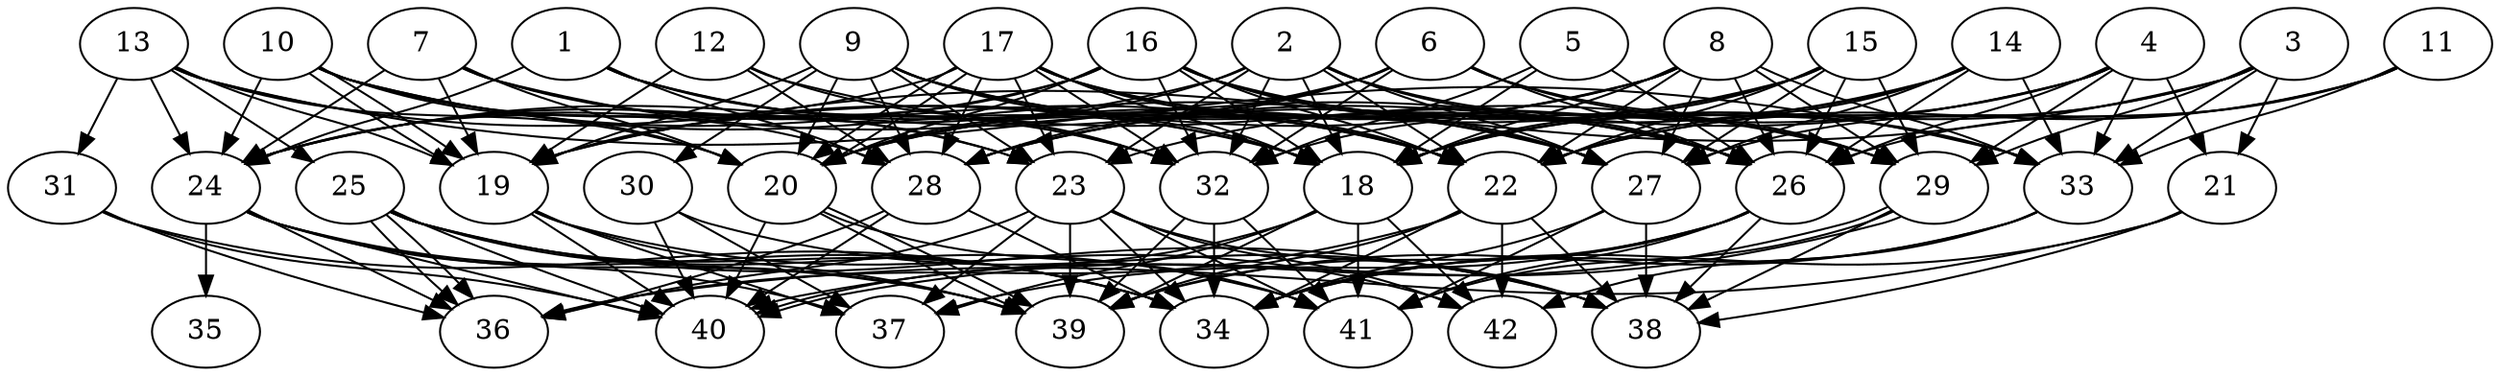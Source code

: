 // DAG (tier=3-complex, mode=data, n=42, ccr=0.527, fat=0.712, density=0.676, regular=0.391, jump=0.294, mindata=4194304, maxdata=33554432)
// DAG automatically generated by daggen at Sun Aug 24 16:33:35 2025
// /home/ermia/Project/Environments/daggen/bin/daggen --dot --ccr 0.527 --fat 0.712 --regular 0.391 --density 0.676 --jump 0.294 --mindata 4194304 --maxdata 33554432 -n 42 
digraph G {
  1 [size="14787820856362652", alpha="0.03", expect_size="7393910428181326"]
  1 -> 18 [size ="347473725882368"]
  1 -> 22 [size ="347473725882368"]
  1 -> 24 [size ="347473725882368"]
  1 -> 28 [size ="347473725882368"]
  1 -> 32 [size ="347473725882368"]
  2 [size="6875944231832470528", alpha="0.12", expect_size="3437972115916235264"]
  2 -> 18 [size ="2762787239493632"]
  2 -> 20 [size ="2762787239493632"]
  2 -> 22 [size ="2762787239493632"]
  2 -> 23 [size ="2762787239493632"]
  2 -> 24 [size ="2762787239493632"]
  2 -> 26 [size ="2762787239493632"]
  2 -> 27 [size ="2762787239493632"]
  2 -> 29 [size ="2762787239493632"]
  2 -> 32 [size ="2762787239493632"]
  3 [size="25806952532899442688", alpha="0.03", expect_size="12903476266449721344"]
  3 -> 18 [size ="8472762188300288"]
  3 -> 19 [size ="8472762188300288"]
  3 -> 21 [size ="8472762188300288"]
  3 -> 22 [size ="8472762188300288"]
  3 -> 29 [size ="8472762188300288"]
  3 -> 33 [size ="8472762188300288"]
  4 [size="21060229813906935808", alpha="0.04", expect_size="10530114906953467904"]
  4 -> 18 [size ="6874987570921472"]
  4 -> 21 [size ="6874987570921472"]
  4 -> 23 [size ="6874987570921472"]
  4 -> 26 [size ="6874987570921472"]
  4 -> 28 [size ="6874987570921472"]
  4 -> 29 [size ="6874987570921472"]
  4 -> 33 [size ="6874987570921472"]
  5 [size="6157911241702669312", alpha="0.20", expect_size="3078955620851334656"]
  5 -> 18 [size ="3080469402877952"]
  5 -> 26 [size ="3080469402877952"]
  5 -> 32 [size ="3080469402877952"]
  6 [size="77079878967733728", alpha="0.08", expect_size="38539939483866864"]
  6 -> 20 [size ="6593120619724800"]
  6 -> 24 [size ="6593120619724800"]
  6 -> 26 [size ="6593120619724800"]
  6 -> 28 [size ="6593120619724800"]
  6 -> 29 [size ="6593120619724800"]
  6 -> 32 [size ="6593120619724800"]
  6 -> 33 [size ="6593120619724800"]
  7 [size="8482536068855629824", alpha="0.03", expect_size="4241268034427814912"]
  7 -> 19 [size ="6329590284812288"]
  7 -> 20 [size ="6329590284812288"]
  7 -> 23 [size ="6329590284812288"]
  7 -> 24 [size ="6329590284812288"]
  7 -> 26 [size ="6329590284812288"]
  7 -> 32 [size ="6329590284812288"]
  8 [size="16628123541795502", alpha="0.03", expect_size="8314061770897751"]
  8 -> 18 [size ="261284679385088"]
  8 -> 19 [size ="261284679385088"]
  8 -> 20 [size ="261284679385088"]
  8 -> 22 [size ="261284679385088"]
  8 -> 26 [size ="261284679385088"]
  8 -> 27 [size ="261284679385088"]
  8 -> 28 [size ="261284679385088"]
  8 -> 29 [size ="261284679385088"]
  8 -> 33 [size ="261284679385088"]
  9 [size="10828359899134558208000", alpha="0.02", expect_size="5414179949567279104000"]
  9 -> 18 [size ="3915601097523200"]
  9 -> 19 [size ="3915601097523200"]
  9 -> 20 [size ="3915601097523200"]
  9 -> 22 [size ="3915601097523200"]
  9 -> 23 [size ="3915601097523200"]
  9 -> 26 [size ="3915601097523200"]
  9 -> 27 [size ="3915601097523200"]
  9 -> 28 [size ="3915601097523200"]
  9 -> 30 [size ="3915601097523200"]
  10 [size="13824884754874502217728", alpha="0.13", expect_size="6912442377437251108864"]
  10 -> 19 [size ="4608196610097152"]
  10 -> 19 [size ="4608196610097152"]
  10 -> 20 [size ="4608196610097152"]
  10 -> 22 [size ="4608196610097152"]
  10 -> 23 [size ="4608196610097152"]
  10 -> 24 [size ="4608196610097152"]
  10 -> 27 [size ="4608196610097152"]
  10 -> 28 [size ="4608196610097152"]
  11 [size="165770784144431872", alpha="0.16", expect_size="82885392072215936"]
  11 -> 22 [size ="8512264680243200"]
  11 -> 26 [size ="8512264680243200"]
  11 -> 27 [size ="8512264680243200"]
  11 -> 33 [size ="8512264680243200"]
  12 [size="27054961036124448", alpha="0.14", expect_size="13527480518062224"]
  12 -> 19 [size ="652126099341312"]
  12 -> 28 [size ="652126099341312"]
  12 -> 29 [size ="652126099341312"]
  12 -> 32 [size ="652126099341312"]
  13 [size="949087720264855191552", alpha="0.01", expect_size="474543860132427595776"]
  13 -> 18 [size ="772611004956672"]
  13 -> 19 [size ="772611004956672"]
  13 -> 20 [size ="772611004956672"]
  13 -> 24 [size ="772611004956672"]
  13 -> 25 [size ="772611004956672"]
  13 -> 31 [size ="772611004956672"]
  13 -> 33 [size ="772611004956672"]
  14 [size="12903001811790594048000", alpha="0.09", expect_size="6451500905895297024000"]
  14 -> 18 [size ="4400991122227200"]
  14 -> 22 [size ="4400991122227200"]
  14 -> 26 [size ="4400991122227200"]
  14 -> 27 [size ="4400991122227200"]
  14 -> 28 [size ="4400991122227200"]
  14 -> 33 [size ="4400991122227200"]
  15 [size="11647276054570711040", alpha="0.15", expect_size="5823638027285355520"]
  15 -> 18 [size ="4613309944823808"]
  15 -> 20 [size ="4613309944823808"]
  15 -> 22 [size ="4613309944823808"]
  15 -> 26 [size ="4613309944823808"]
  15 -> 27 [size ="4613309944823808"]
  15 -> 29 [size ="4613309944823808"]
  15 -> 32 [size ="4613309944823808"]
  16 [size="2458334089205014528", alpha="0.08", expect_size="1229167044602507264"]
  16 -> 18 [size ="5748170562732032"]
  16 -> 19 [size ="5748170562732032"]
  16 -> 20 [size ="5748170562732032"]
  16 -> 22 [size ="5748170562732032"]
  16 -> 24 [size ="5748170562732032"]
  16 -> 26 [size ="5748170562732032"]
  16 -> 27 [size ="5748170562732032"]
  16 -> 32 [size ="5748170562732032"]
  16 -> 33 [size ="5748170562732032"]
  17 [size="29463224622099644547072", alpha="0.12", expect_size="14731612311049822273536"]
  17 -> 18 [size ="7631504620388352"]
  17 -> 20 [size ="7631504620388352"]
  17 -> 20 [size ="7631504620388352"]
  17 -> 22 [size ="7631504620388352"]
  17 -> 23 [size ="7631504620388352"]
  17 -> 24 [size ="7631504620388352"]
  17 -> 26 [size ="7631504620388352"]
  17 -> 27 [size ="7631504620388352"]
  17 -> 28 [size ="7631504620388352"]
  17 -> 32 [size ="7631504620388352"]
  18 [size="502092027871970944", alpha="0.02", expect_size="251046013935985472"]
  18 -> 37 [size ="580540000370688"]
  18 -> 39 [size ="580540000370688"]
  18 -> 40 [size ="580540000370688"]
  18 -> 41 [size ="580540000370688"]
  18 -> 42 [size ="580540000370688"]
  19 [size="3991519283536990306304", alpha="0.11", expect_size="1995759641768495153152"]
  19 -> 37 [size ="2013023329845248"]
  19 -> 39 [size ="2013023329845248"]
  19 -> 40 [size ="2013023329845248"]
  19 -> 42 [size ="2013023329845248"]
  20 [size="11567803788915322880", alpha="0.16", expect_size="5783901894457661440"]
  20 -> 39 [size ="3902562986098688"]
  20 -> 39 [size ="3902562986098688"]
  20 -> 40 [size ="3902562986098688"]
  20 -> 41 [size ="3902562986098688"]
  21 [size="186842990082224960", alpha="0.04", expect_size="93421495041112480"]
  21 -> 34 [size ="3141208226398208"]
  21 -> 36 [size ="3141208226398208"]
  21 -> 38 [size ="3141208226398208"]
  22 [size="1154369019049892608", alpha="0.19", expect_size="577184509524946304"]
  22 -> 34 [size ="1084262488997888"]
  22 -> 36 [size ="1084262488997888"]
  22 -> 38 [size ="1084262488997888"]
  22 -> 39 [size ="1084262488997888"]
  22 -> 42 [size ="1084262488997888"]
  23 [size="5357769813092890", alpha="0.16", expect_size="2678884906546445"]
  23 -> 34 [size ="227264377651200"]
  23 -> 36 [size ="227264377651200"]
  23 -> 37 [size ="227264377651200"]
  23 -> 38 [size ="227264377651200"]
  23 -> 39 [size ="227264377651200"]
  23 -> 41 [size ="227264377651200"]
  23 -> 42 [size ="227264377651200"]
  24 [size="2250117543039769088", alpha="0.04", expect_size="1125058771519884544"]
  24 -> 34 [size ="1292121793363968"]
  24 -> 35 [size ="1292121793363968"]
  24 -> 36 [size ="1292121793363968"]
  24 -> 37 [size ="1292121793363968"]
  24 -> 39 [size ="1292121793363968"]
  24 -> 40 [size ="1292121793363968"]
  25 [size="12233852244709282414592", alpha="0.16", expect_size="6116926122354641207296"]
  25 -> 34 [size ="4247487808274432"]
  25 -> 36 [size ="4247487808274432"]
  25 -> 36 [size ="4247487808274432"]
  25 -> 38 [size ="4247487808274432"]
  25 -> 39 [size ="4247487808274432"]
  25 -> 40 [size ="4247487808274432"]
  25 -> 41 [size ="4247487808274432"]
  26 [size="58563057651241088", alpha="0.05", expect_size="29281528825620544"]
  26 -> 34 [size ="6988805143789568"]
  26 -> 37 [size ="6988805143789568"]
  26 -> 38 [size ="6988805143789568"]
  26 -> 39 [size ="6988805143789568"]
  26 -> 41 [size ="6988805143789568"]
  27 [size="438430483039289088", alpha="0.13", expect_size="219215241519644544"]
  27 -> 34 [size ="178894816673792"]
  27 -> 38 [size ="178894816673792"]
  27 -> 41 [size ="178894816673792"]
  28 [size="72833251744443792", alpha="0.06", expect_size="36416625872221896"]
  28 -> 34 [size ="5949286030245888"]
  28 -> 36 [size ="5949286030245888"]
  28 -> 40 [size ="5949286030245888"]
  29 [size="37289912600598962765824", alpha="0.05", expect_size="18644956300299481382912"]
  29 -> 38 [size ="8929303077060608"]
  29 -> 40 [size ="8929303077060608"]
  29 -> 40 [size ="8929303077060608"]
  29 -> 41 [size ="8929303077060608"]
  30 [size="52187966329132584", alpha="0.11", expect_size="26093983164566292"]
  30 -> 37 [size ="3022870871539712"]
  30 -> 38 [size ="3022870871539712"]
  30 -> 40 [size ="3022870871539712"]
  31 [size="6230941837330336768", alpha="0.15", expect_size="3115470918665168384"]
  31 -> 34 [size ="2371266283569152"]
  31 -> 36 [size ="2371266283569152"]
  31 -> 40 [size ="2371266283569152"]
  32 [size="3109639374746643968", alpha="0.20", expect_size="1554819687373321984"]
  32 -> 34 [size ="1669395478740992"]
  32 -> 39 [size ="1669395478740992"]
  32 -> 41 [size ="1669395478740992"]
  33 [size="2127851611060178944", alpha="0.02", expect_size="1063925805530089472"]
  33 -> 34 [size ="946816950468608"]
  33 -> 39 [size ="946816950468608"]
  33 -> 42 [size ="946816950468608"]
  34 [size="11775917409294600192", alpha="0.15", expect_size="5887958704647300096"]
  35 [size="7679662989073356685312", alpha="0.06", expect_size="3839831494536678342656"]
  36 [size="2656905874035877888", alpha="0.05", expect_size="1328452937017938944"]
  37 [size="190274277482720928", alpha="0.11", expect_size="95137138741360464"]
  38 [size="63128891803588680", alpha="0.15", expect_size="31564445901794340"]
  39 [size="6932803169435479179264", alpha="0.17", expect_size="3466401584717739589632"]
  40 [size="377184143531873088", alpha="0.06", expect_size="188592071765936544"]
  41 [size="22159224000698604", alpha="0.17", expect_size="11079612000349302"]
  42 [size="69622535279548488", alpha="0.17", expect_size="34811267639774244"]
}